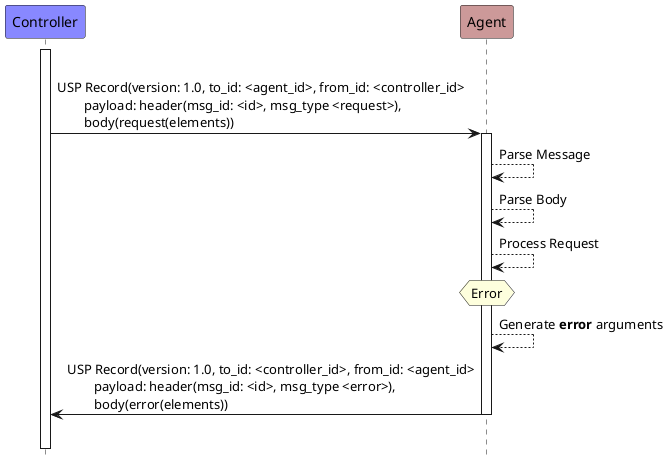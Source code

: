 @startuml

hide footbox


participant "Controller" as C #8888FF

participant "Agent" as A #cc9999


activate C
|||

C -> A: USP Record(version: 1.0, to_id: <agent_id>, from_id: <controller_id>\n\tpayload: header(msg_id: <id>, msg_type <request>),\n\tbody(request(elements))


activate A
A-->A: Parse Message

A-->A: Parse Body

A-->A: Process Request

hnote over A : Error

A-->A: Generate **error** arguments


A->C: USP Record(version: 1.0, to_id: <controller_id>, from_id: <agent_id>\n\tpayload: header(msg_id: <id>, msg_type <error>),\n\tbody(error(elements))

deactivate A
|||

@enduml

